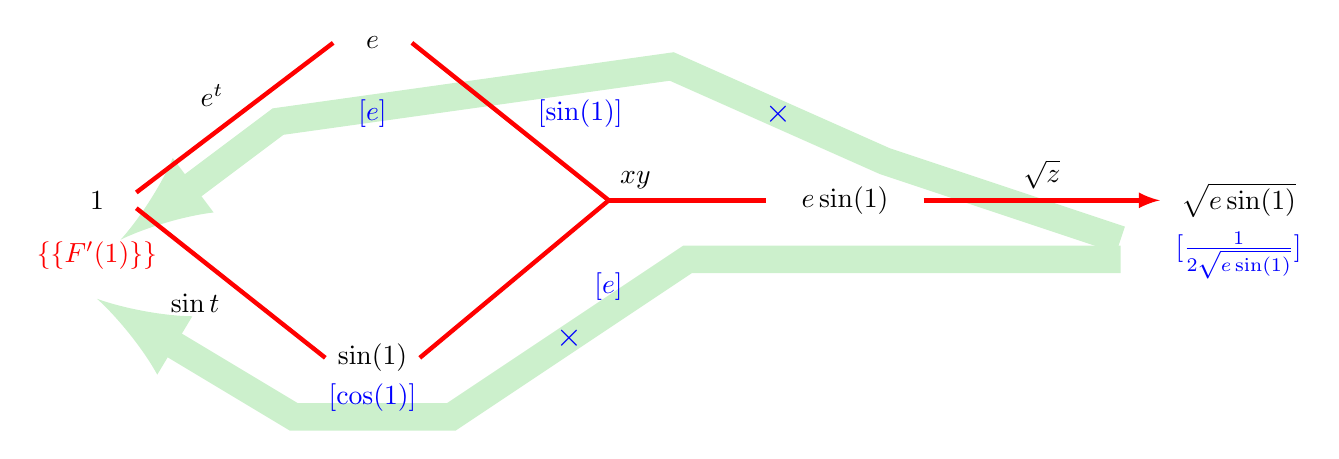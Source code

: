 \begin{tikzpicture}

%  \fill (0,-2) circle (0.5ex);
 % \fill (6,0) circle (0.5ex);
%  \fill (11,0) circle (0.5ex);

\node at (-3.5,0) {$1$};
\node at (0,2) {$e$};
\node at (0,-2) {$\sin(1)$};

\draw[->,>=latex,ultra thick,green!70!black!20,line width=10pt] (9.5,-0.75) to ++(-5.5,0) to node[midway,blue,scale=1.2]{$\times$} ++(-3,-2) to ++(-2,0) to ++(-2.5,1.5) ;

\draw[->,>=latex,ultra thick,green!70!black!20,line width=10pt] (9.5,-0.5) to ++(-3,1) to node[midway,blue,scale=1.2]{$\times$} ++(-2.7,1.2) to ++(-5,-0.7) to ++(-2,-1.5); 


\node[blue] at (0,1.1) {$[e]$};
\node[blue] at (0,-2.5) {$[\cos(1)]$};

\node[red] at (-3.5,-0.7) {$\{\{F'(1)\}\}$};

\node at (6,0) {$e\sin(1)$};
 \node[blue,left] at (3.3,1.1) {$[\sin(1)]$};
 \node[blue,left] at (3.3,-1.1) {$[e]$};

\node at (11,0) {$\sqrt{e\sin(1)}$};
 \node[blue] at (11,-0.7) {$[\frac{1}{2\sqrt{e\sin(1)}}]$};

\draw[ultra thick,red] (-0.5,2) -- (-3,0.1) node[midway, above left,black]{$e^t$};
\draw[ultra thick,red] (-0.6,-2) -- (-3,-0.1) node[midway, below left,black]{$\sin t$};

\draw[ultra thick,red]  (0.5,2) -- (3,0);
\draw[ultra thick,red] (0.6,-2) -- (3,0);

 \draw[ultra thick,red] (3,0) -- ++(2,0) node[pos=0,above right,black,scale=1]{$x  y$} ;
 \draw[->,>=latex,ultra thick,red] (7,0) -- ++(3,0) node[midway,above,black,scale=1]{$\sqrt{z}$} ;
 

\end{tikzpicture}